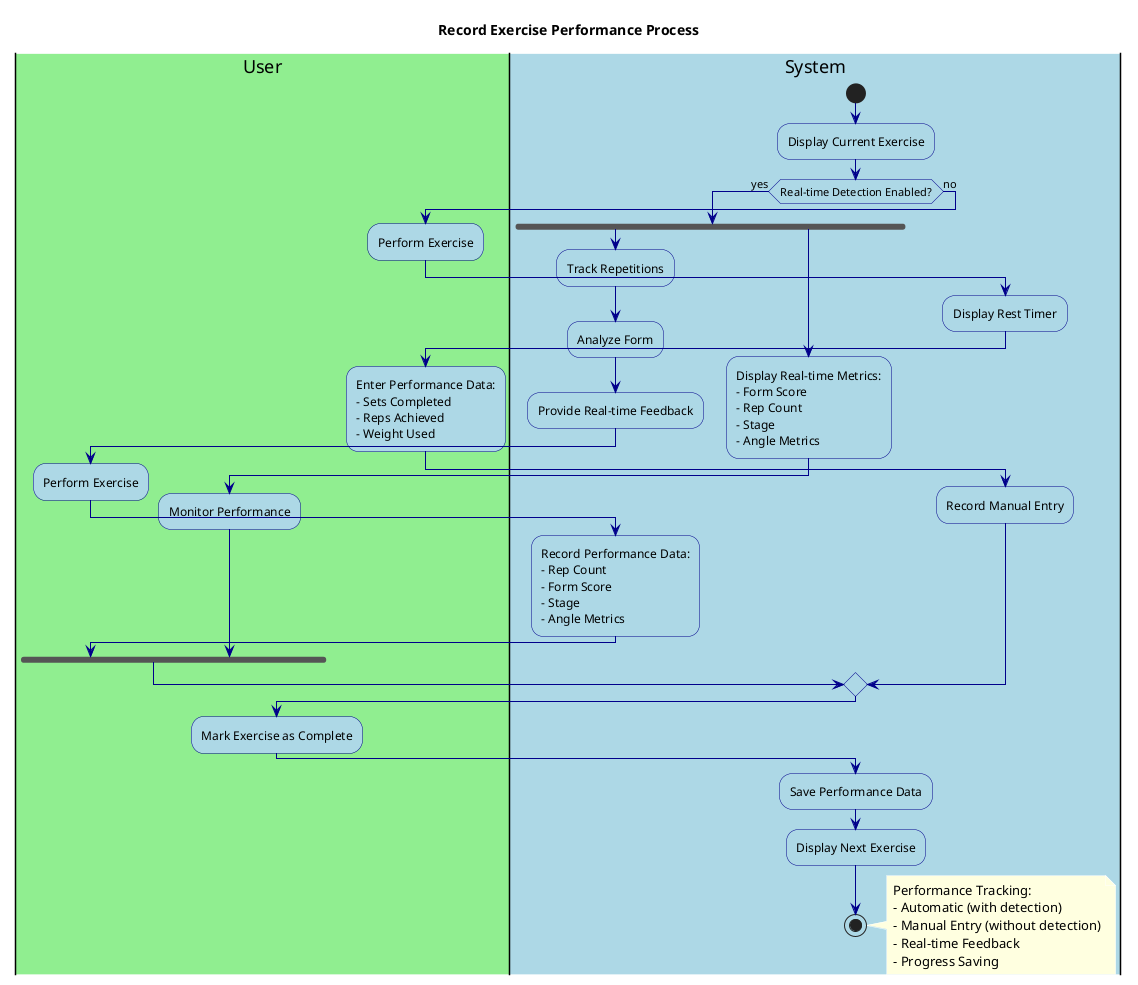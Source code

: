 @startuml RecordExercisePerformance

' Styling
skinparam backgroundColor white
skinparam activity {
    BackgroundColor LightBlue
    BorderColor DarkBlue
    FontColor Black
}
skinparam arrow {
    Color DarkBlue
    FontColor Black
}
skinparam note {
    BackgroundColor LightYellow
    BorderColor DarkYellow
    FontColor Black
}

title Record Exercise Performance Process

|#LightGreen|User|
|#LightBlue|System|

start

|System|
:Display Current Exercise;

if (Real-time Detection Enabled?) then (yes)
  fork
    |System|
    :Track Repetitions;
    :Analyze Form;
    :Provide Real-time Feedback;
    
    |User|
    :Perform Exercise;
    
    |System|
    :Record Performance Data:
    - Rep Count
    - Form Score
    - Stage
    - Angle Metrics;
  fork again
    |System|
    :Display Real-time Metrics:
    - Form Score
    - Rep Count
    - Stage
    - Angle Metrics;
    
    |User|
    :Monitor Performance;
  end fork
else (no)
  |User|
  :Perform Exercise;
  
  |System|
  :Display Rest Timer;
  
  |User|
  :Enter Performance Data:
  - Sets Completed
  - Reps Achieved
  - Weight Used;
  
  |System|
  :Record Manual Entry;
endif

|User|
:Mark Exercise as Complete;

|System|
:Save Performance Data;

:Display Next Exercise;

stop

note right
  Performance Tracking:
  - Automatic (with detection)
  - Manual Entry (without detection)
  - Real-time Feedback
  - Progress Saving
end note

@enduml 